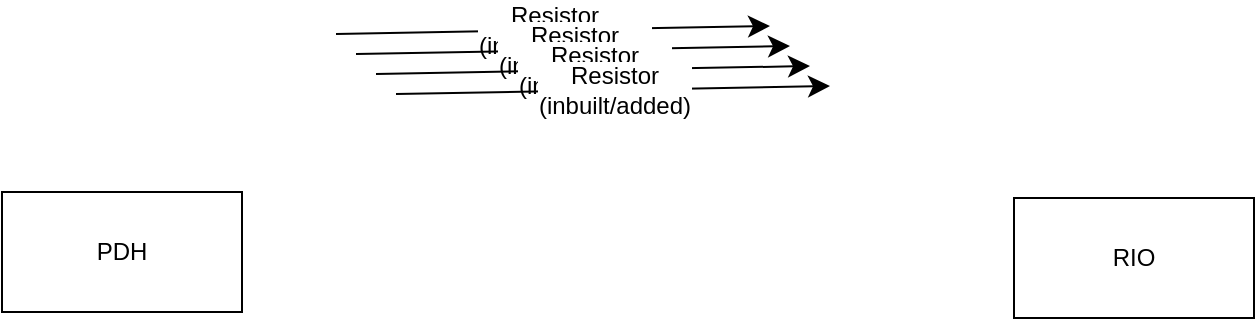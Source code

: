 <mxfile version="26.0.6">
  <diagram name="Page-1" id="a1LdfqojrPnYAlAPhHE1">
    <mxGraphModel dx="1194" dy="836" grid="0" gridSize="10" guides="1" tooltips="1" connect="1" arrows="1" fold="1" page="0" pageScale="1" pageWidth="850" pageHeight="1100" math="0" shadow="0">
      <root>
        <mxCell id="0" />
        <mxCell id="1" parent="0" />
        <mxCell id="FTGQNBU6VXvvOI9jCCx0-1" value="PDH" style="rounded=0;whiteSpace=wrap;html=1;" vertex="1" parent="1">
          <mxGeometry x="-151" y="-168" width="120" height="60" as="geometry" />
        </mxCell>
        <mxCell id="FTGQNBU6VXvvOI9jCCx0-2" value="RIO" style="rounded=0;whiteSpace=wrap;html=1;" vertex="1" parent="1">
          <mxGeometry x="355" y="-165" width="120" height="60" as="geometry" />
        </mxCell>
        <mxCell id="FTGQNBU6VXvvOI9jCCx0-3" value="" style="endArrow=classic;html=1;rounded=0;fontSize=12;startSize=8;endSize=8;curved=1;" edge="1" parent="1">
          <mxGeometry relative="1" as="geometry">
            <mxPoint x="16" y="-247" as="sourcePoint" />
            <mxPoint x="233" y="-251" as="targetPoint" />
          </mxGeometry>
        </mxCell>
        <mxCell id="FTGQNBU6VXvvOI9jCCx0-4" value="Resistor&lt;div&gt;(inbuilt/added)&lt;/div&gt;" style="edgeLabel;resizable=0;html=1;fontSize=12;;align=center;verticalAlign=middle;" connectable="0" vertex="1" parent="FTGQNBU6VXvvOI9jCCx0-3">
          <mxGeometry relative="1" as="geometry" />
        </mxCell>
        <mxCell id="FTGQNBU6VXvvOI9jCCx0-5" value="" style="endArrow=classic;html=1;rounded=0;fontSize=12;startSize=8;endSize=8;curved=1;" edge="1" parent="1">
          <mxGeometry relative="1" as="geometry">
            <mxPoint x="26" y="-237" as="sourcePoint" />
            <mxPoint x="243" y="-241" as="targetPoint" />
          </mxGeometry>
        </mxCell>
        <mxCell id="FTGQNBU6VXvvOI9jCCx0-6" value="Resistor&lt;div&gt;(inbuilt/added)&lt;/div&gt;" style="edgeLabel;resizable=0;html=1;fontSize=12;;align=center;verticalAlign=middle;" connectable="0" vertex="1" parent="FTGQNBU6VXvvOI9jCCx0-5">
          <mxGeometry relative="1" as="geometry" />
        </mxCell>
        <mxCell id="FTGQNBU6VXvvOI9jCCx0-7" value="" style="endArrow=classic;html=1;rounded=0;fontSize=12;startSize=8;endSize=8;curved=1;" edge="1" parent="1">
          <mxGeometry relative="1" as="geometry">
            <mxPoint x="36" y="-227" as="sourcePoint" />
            <mxPoint x="253" y="-231" as="targetPoint" />
          </mxGeometry>
        </mxCell>
        <mxCell id="FTGQNBU6VXvvOI9jCCx0-8" value="Resistor&lt;div&gt;(inbuilt/added)&lt;/div&gt;" style="edgeLabel;resizable=0;html=1;fontSize=12;;align=center;verticalAlign=middle;" connectable="0" vertex="1" parent="FTGQNBU6VXvvOI9jCCx0-7">
          <mxGeometry relative="1" as="geometry" />
        </mxCell>
        <mxCell id="FTGQNBU6VXvvOI9jCCx0-9" value="" style="endArrow=classic;html=1;rounded=0;fontSize=12;startSize=8;endSize=8;curved=1;" edge="1" parent="1">
          <mxGeometry relative="1" as="geometry">
            <mxPoint x="46" y="-217" as="sourcePoint" />
            <mxPoint x="263" y="-221" as="targetPoint" />
          </mxGeometry>
        </mxCell>
        <mxCell id="FTGQNBU6VXvvOI9jCCx0-10" value="Resistor&lt;div&gt;(inbuilt/added)&lt;/div&gt;" style="edgeLabel;resizable=0;html=1;fontSize=12;;align=center;verticalAlign=middle;" connectable="0" vertex="1" parent="FTGQNBU6VXvvOI9jCCx0-9">
          <mxGeometry relative="1" as="geometry" />
        </mxCell>
      </root>
    </mxGraphModel>
  </diagram>
</mxfile>
